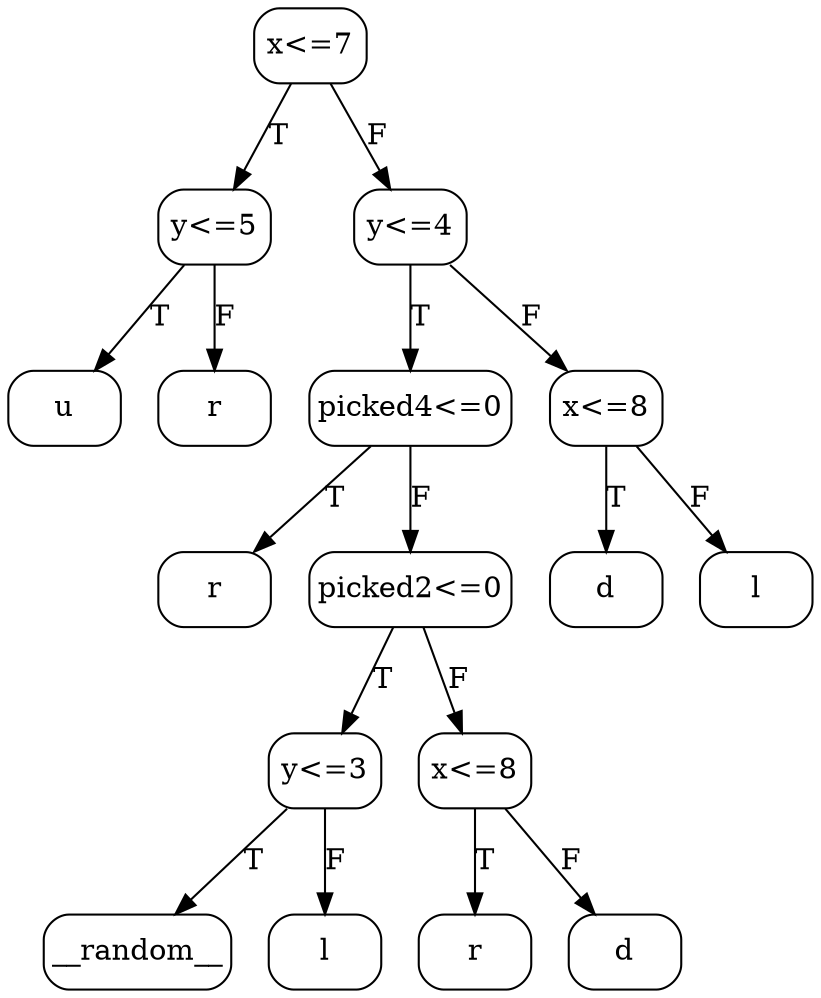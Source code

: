 // decision tree
digraph {
	2 [label=u margin="0.05,0.05" shape=box style=rounded]
	17 [label=r margin="0.05,0.05" shape=box style=rounded]
	1 [label="y<=5" margin="0.05,0.05" shape=box style=rounded]
	1 -> 2 [label=T]
	1 -> 17 [label=F]
	34 [label=r margin="0.05,0.05" shape=box style=rounded]
	43 [label=__random__ margin="0.05,0.05" shape=box style=rounded]
	44 [label=l margin="0.05,0.05" shape=box style=rounded]
	42 [label="y<=3" margin="0.05,0.05" shape=box style=rounded]
	42 -> 43 [label=T]
	42 -> 44 [label=F]
	46 [label=r margin="0.05,0.05" shape=box style=rounded]
	47 [label=d margin="0.05,0.05" shape=box style=rounded]
	45 [label="x<=8" margin="0.05,0.05" shape=box style=rounded]
	45 -> 46 [label=T]
	45 -> 47 [label=F]
	41 [label="picked2<=0" margin="0.05,0.05" shape=box style=rounded]
	41 -> 42 [label=T]
	41 -> 45 [label=F]
	33 [label="picked4<=0" margin="0.05,0.05" shape=box style=rounded]
	33 -> 34 [label=T]
	33 -> 41 [label=F]
	49 [label=d margin="0.05,0.05" shape=box style=rounded]
	56 [label=l margin="0.05,0.05" shape=box style=rounded]
	48 [label="x<=8" margin="0.05,0.05" shape=box style=rounded]
	48 -> 49 [label=T]
	48 -> 56 [label=F]
	32 [label="y<=4" margin="0.05,0.05" shape=box style=rounded]
	32 -> 33 [label=T]
	32 -> 48 [label=F]
	0 [label="x<=7" margin="0.05,0.05" shape=box style=rounded]
	0 -> 1 [label=T]
	0 -> 32 [label=F]
}
